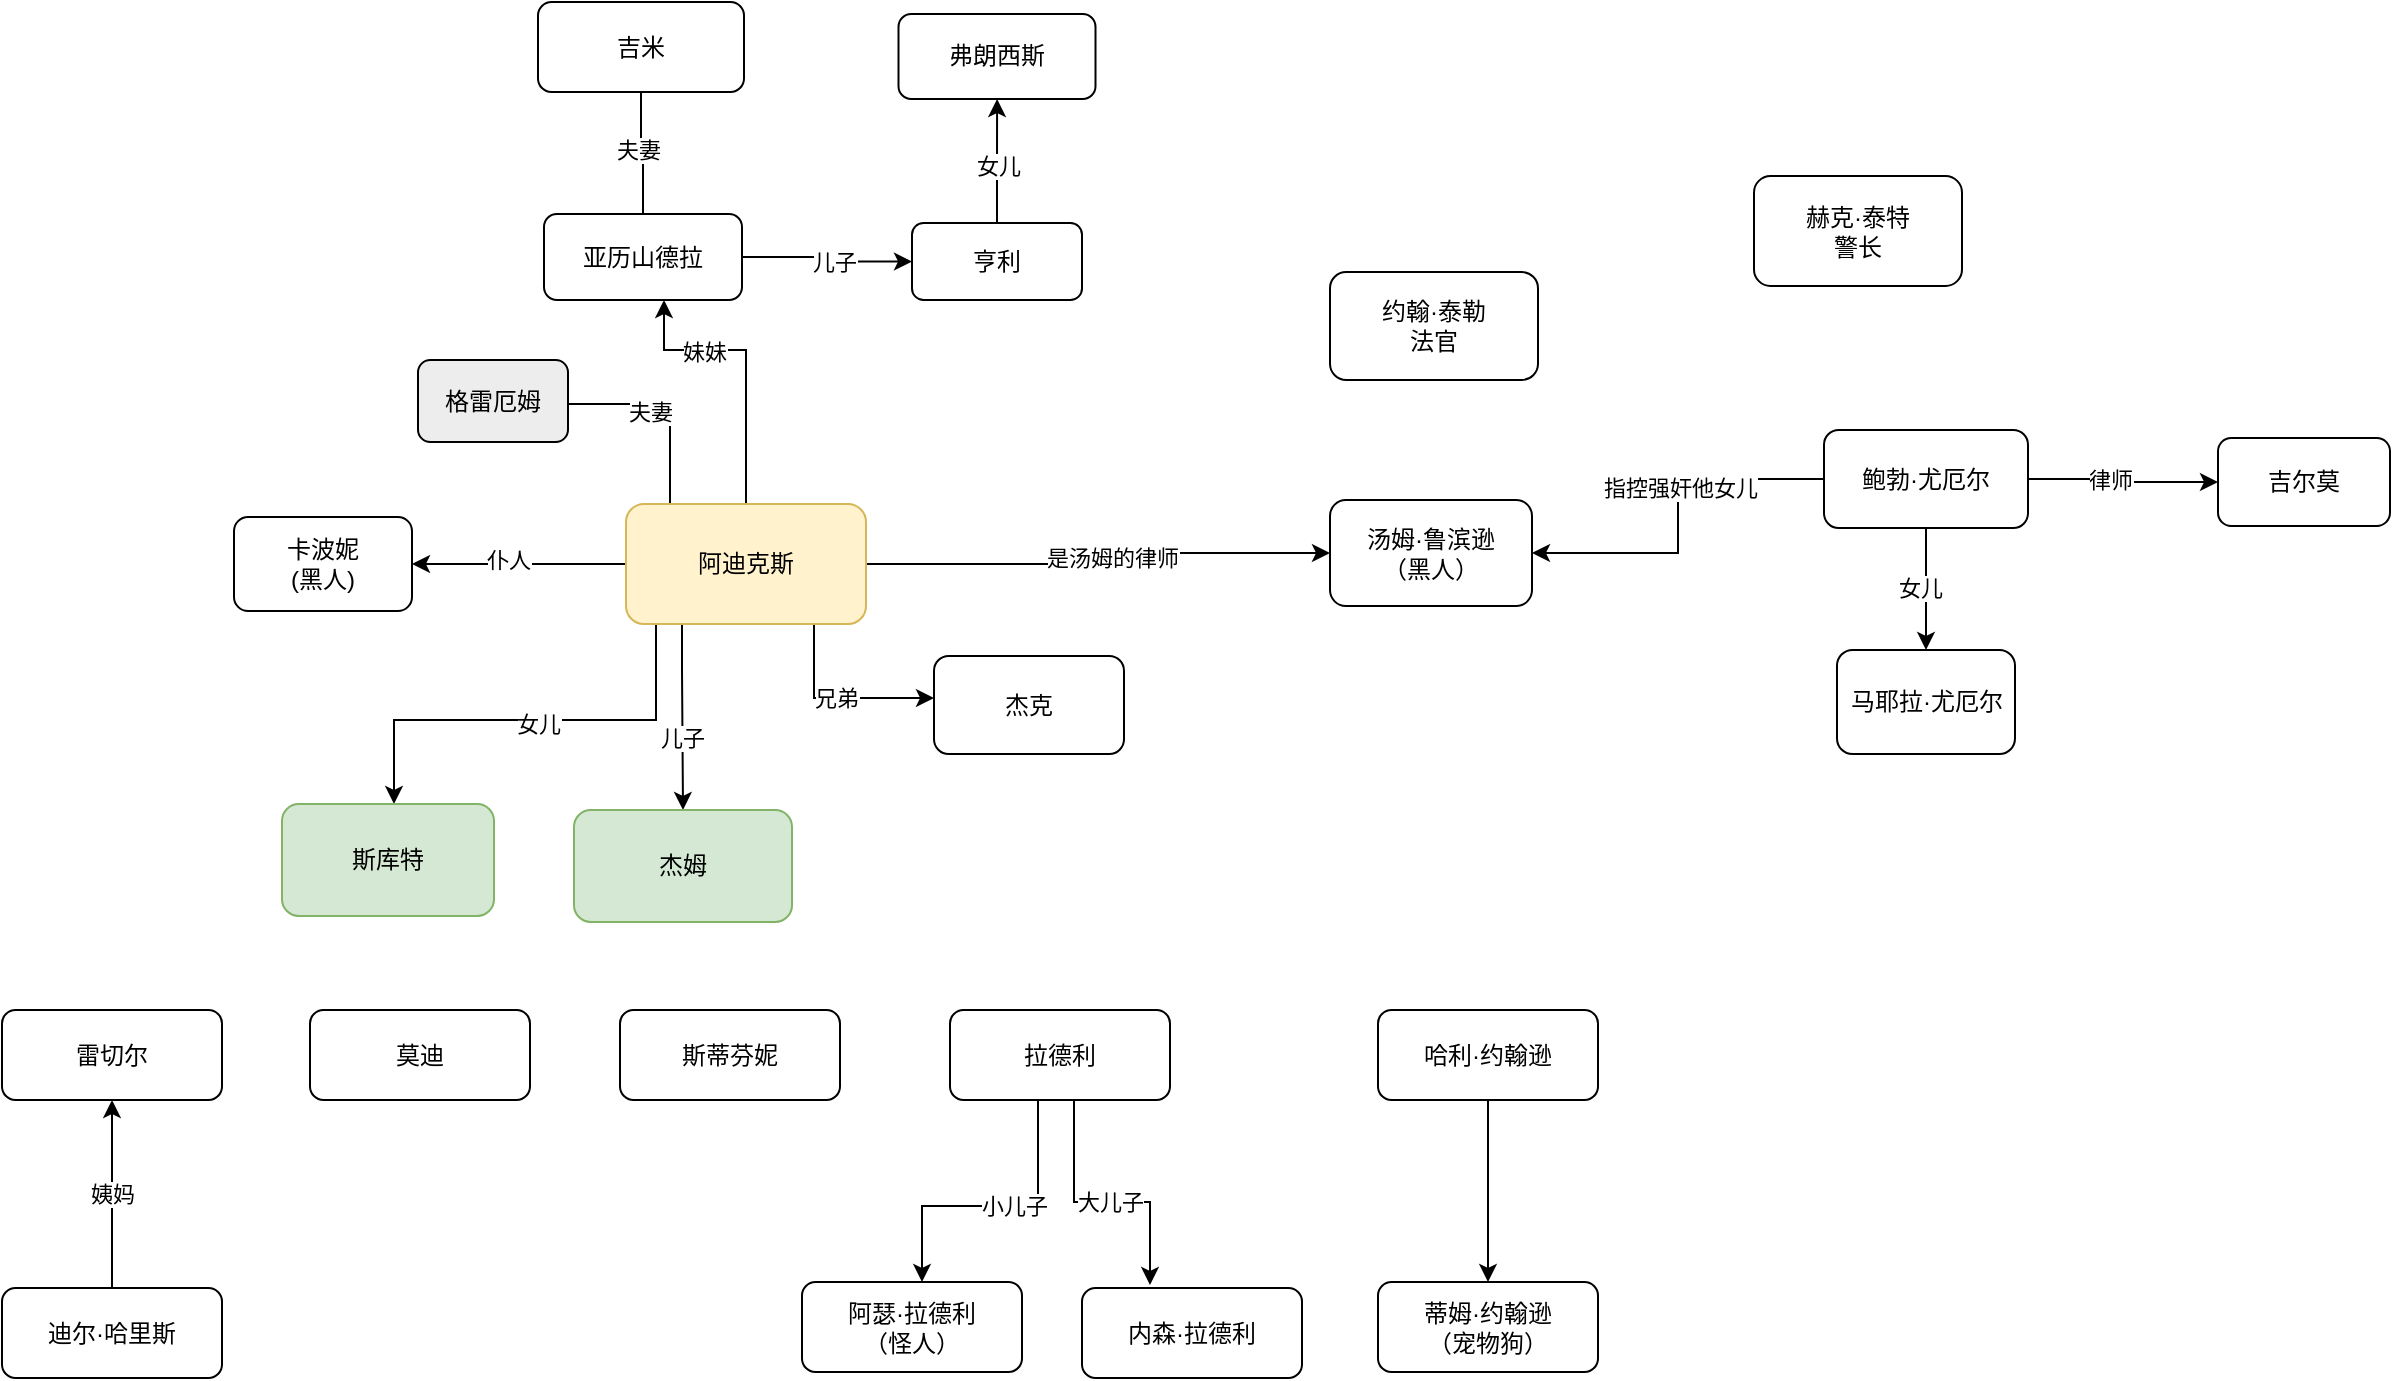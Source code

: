 <mxfile version="17.1.1" type="github">
  <diagram id="kwEa-XvYPqHJNM9P5Y8y" name="Page-1">
    <mxGraphModel dx="2079" dy="808" grid="0" gridSize="10" guides="1" tooltips="1" connect="1" arrows="1" fold="1" page="1" pageScale="1" pageWidth="827" pageHeight="1169" math="0" shadow="0">
      <root>
        <mxCell id="0" />
        <mxCell id="1" parent="0" />
        <mxCell id="xIzXu2N2-aK4Hv0oXQ2q-3" value="" style="edgeStyle=orthogonalEdgeStyle;rounded=0;orthogonalLoop=1;jettySize=auto;html=1;" parent="1" source="xIzXu2N2-aK4Hv0oXQ2q-1" target="xIzXu2N2-aK4Hv0oXQ2q-2" edge="1">
          <mxGeometry relative="1" as="geometry">
            <Array as="points">
              <mxPoint x="224" y="406" />
              <mxPoint x="93" y="406" />
            </Array>
          </mxGeometry>
        </mxCell>
        <mxCell id="xIzXu2N2-aK4Hv0oXQ2q-7" value="女儿" style="edgeLabel;html=1;align=center;verticalAlign=middle;resizable=0;points=[];" parent="xIzXu2N2-aK4Hv0oXQ2q-3" vertex="1" connectable="0">
          <mxGeometry x="-0.025" y="2" relative="1" as="geometry">
            <mxPoint as="offset" />
          </mxGeometry>
        </mxCell>
        <mxCell id="xIzXu2N2-aK4Hv0oXQ2q-5" value="" style="edgeStyle=orthogonalEdgeStyle;rounded=0;orthogonalLoop=1;jettySize=auto;html=1;endArrow=none;endFill=0;" parent="1" source="xIzXu2N2-aK4Hv0oXQ2q-1" target="xIzXu2N2-aK4Hv0oXQ2q-4" edge="1">
          <mxGeometry relative="1" as="geometry">
            <Array as="points">
              <mxPoint x="231" y="248" />
            </Array>
          </mxGeometry>
        </mxCell>
        <mxCell id="xIzXu2N2-aK4Hv0oXQ2q-6" value="夫妻" style="edgeLabel;html=1;align=center;verticalAlign=middle;resizable=0;points=[];" parent="xIzXu2N2-aK4Hv0oXQ2q-5" vertex="1" connectable="0">
          <mxGeometry x="0.25" y="1" relative="1" as="geometry">
            <mxPoint x="3" y="3" as="offset" />
          </mxGeometry>
        </mxCell>
        <mxCell id="xIzXu2N2-aK4Hv0oXQ2q-12" value="" style="edgeStyle=orthogonalEdgeStyle;rounded=0;orthogonalLoop=1;jettySize=auto;html=1;endArrow=classic;endFill=1;" parent="1" source="xIzXu2N2-aK4Hv0oXQ2q-1" target="xIzXu2N2-aK4Hv0oXQ2q-11" edge="1">
          <mxGeometry relative="1" as="geometry">
            <Array as="points">
              <mxPoint x="269" y="221" />
              <mxPoint x="228" y="221" />
            </Array>
          </mxGeometry>
        </mxCell>
        <mxCell id="xIzXu2N2-aK4Hv0oXQ2q-13" value="妹妹" style="edgeLabel;html=1;align=center;verticalAlign=middle;resizable=0;points=[];" parent="xIzXu2N2-aK4Hv0oXQ2q-12" vertex="1" connectable="0">
          <mxGeometry x="-0.406" y="3" relative="1" as="geometry">
            <mxPoint x="-18" y="-34" as="offset" />
          </mxGeometry>
        </mxCell>
        <mxCell id="xIzXu2N2-aK4Hv0oXQ2q-24" value="" style="edgeStyle=orthogonalEdgeStyle;rounded=0;orthogonalLoop=1;jettySize=auto;html=1;endArrow=classic;endFill=1;" parent="1" source="xIzXu2N2-aK4Hv0oXQ2q-1" target="xIzXu2N2-aK4Hv0oXQ2q-23" edge="1">
          <mxGeometry relative="1" as="geometry">
            <Array as="points">
              <mxPoint x="303" y="395" />
            </Array>
          </mxGeometry>
        </mxCell>
        <mxCell id="xIzXu2N2-aK4Hv0oXQ2q-25" value="兄弟" style="edgeLabel;html=1;align=center;verticalAlign=middle;resizable=0;points=[];" parent="xIzXu2N2-aK4Hv0oXQ2q-24" vertex="1" connectable="0">
          <mxGeometry x="0.15" y="-3" relative="1" as="geometry">
            <mxPoint x="-8" y="-3" as="offset" />
          </mxGeometry>
        </mxCell>
        <mxCell id="xIzXu2N2-aK4Hv0oXQ2q-27" style="edgeStyle=orthogonalEdgeStyle;rounded=0;orthogonalLoop=1;jettySize=auto;html=1;entryX=1;entryY=0.5;entryDx=0;entryDy=0;endArrow=classic;endFill=1;" parent="1" source="xIzXu2N2-aK4Hv0oXQ2q-1" target="xIzXu2N2-aK4Hv0oXQ2q-26" edge="1">
          <mxGeometry relative="1" as="geometry" />
        </mxCell>
        <mxCell id="xIzXu2N2-aK4Hv0oXQ2q-28" value="仆人" style="edgeLabel;html=1;align=center;verticalAlign=middle;resizable=0;points=[];" parent="xIzXu2N2-aK4Hv0oXQ2q-27" vertex="1" connectable="0">
          <mxGeometry x="0.103" y="-2" relative="1" as="geometry">
            <mxPoint as="offset" />
          </mxGeometry>
        </mxCell>
        <mxCell id="xIzXu2N2-aK4Hv0oXQ2q-42" style="edgeStyle=orthogonalEdgeStyle;rounded=0;orthogonalLoop=1;jettySize=auto;html=1;entryX=0.5;entryY=0;entryDx=0;entryDy=0;startArrow=none;startFill=0;endArrow=classic;endFill=1;" parent="1" source="xIzXu2N2-aK4Hv0oXQ2q-1" target="xIzXu2N2-aK4Hv0oXQ2q-8" edge="1">
          <mxGeometry relative="1" as="geometry">
            <Array as="points">
              <mxPoint x="237" y="381" />
              <mxPoint x="237" y="381" />
            </Array>
          </mxGeometry>
        </mxCell>
        <mxCell id="xIzXu2N2-aK4Hv0oXQ2q-43" value="儿子" style="edgeLabel;html=1;align=center;verticalAlign=middle;resizable=0;points=[];" parent="xIzXu2N2-aK4Hv0oXQ2q-42" vertex="1" connectable="0">
          <mxGeometry x="0.227" y="-1" relative="1" as="geometry">
            <mxPoint as="offset" />
          </mxGeometry>
        </mxCell>
        <mxCell id="i0vwGdIeo6l2HDmmLLKN-1" style="edgeStyle=orthogonalEdgeStyle;rounded=0;orthogonalLoop=1;jettySize=auto;html=1;" edge="1" parent="1" source="xIzXu2N2-aK4Hv0oXQ2q-1" target="xIzXu2N2-aK4Hv0oXQ2q-41">
          <mxGeometry relative="1" as="geometry" />
        </mxCell>
        <mxCell id="i0vwGdIeo6l2HDmmLLKN-2" value="是汤姆的律师" style="edgeLabel;html=1;align=center;verticalAlign=middle;resizable=0;points=[];" vertex="1" connectable="0" parent="i0vwGdIeo6l2HDmmLLKN-1">
          <mxGeometry x="0.082" y="-2" relative="1" as="geometry">
            <mxPoint as="offset" />
          </mxGeometry>
        </mxCell>
        <mxCell id="xIzXu2N2-aK4Hv0oXQ2q-1" value="阿迪克斯" style="rounded=1;whiteSpace=wrap;html=1;fillColor=#fff2cc;strokeColor=#d6b656;" parent="1" vertex="1">
          <mxGeometry x="209" y="298" width="120" height="60" as="geometry" />
        </mxCell>
        <mxCell id="xIzXu2N2-aK4Hv0oXQ2q-2" value="斯库特" style="rounded=1;whiteSpace=wrap;html=1;fillColor=#d5e8d4;strokeColor=#82b366;" parent="1" vertex="1">
          <mxGeometry x="37" y="448" width="106" height="56" as="geometry" />
        </mxCell>
        <mxCell id="xIzXu2N2-aK4Hv0oXQ2q-4" value="格雷厄姆" style="rounded=1;whiteSpace=wrap;html=1;fillColor=#EDEDED;" parent="1" vertex="1">
          <mxGeometry x="105" y="226" width="75" height="41" as="geometry" />
        </mxCell>
        <mxCell id="xIzXu2N2-aK4Hv0oXQ2q-8" value="杰姆" style="rounded=1;whiteSpace=wrap;html=1;fillColor=#d5e8d4;strokeColor=#82b366;" parent="1" vertex="1">
          <mxGeometry x="183" y="451" width="109" height="56" as="geometry" />
        </mxCell>
        <mxCell id="xIzXu2N2-aK4Hv0oXQ2q-15" value="" style="edgeStyle=orthogonalEdgeStyle;rounded=0;orthogonalLoop=1;jettySize=auto;html=1;endArrow=none;endFill=0;" parent="1" source="xIzXu2N2-aK4Hv0oXQ2q-11" target="xIzXu2N2-aK4Hv0oXQ2q-14" edge="1">
          <mxGeometry relative="1" as="geometry" />
        </mxCell>
        <mxCell id="xIzXu2N2-aK4Hv0oXQ2q-16" value="夫妻" style="edgeLabel;html=1;align=center;verticalAlign=middle;resizable=0;points=[];" parent="xIzXu2N2-aK4Hv0oXQ2q-15" vertex="1" connectable="0">
          <mxGeometry x="0.1" y="1" relative="1" as="geometry">
            <mxPoint x="-1" y="1" as="offset" />
          </mxGeometry>
        </mxCell>
        <mxCell id="i0vwGdIeo6l2HDmmLLKN-7" style="edgeStyle=orthogonalEdgeStyle;rounded=0;orthogonalLoop=1;jettySize=auto;html=1;" edge="1" parent="1" source="xIzXu2N2-aK4Hv0oXQ2q-11" target="xIzXu2N2-aK4Hv0oXQ2q-17">
          <mxGeometry relative="1" as="geometry" />
        </mxCell>
        <mxCell id="i0vwGdIeo6l2HDmmLLKN-8" value="儿子" style="edgeLabel;html=1;align=center;verticalAlign=middle;resizable=0;points=[];" vertex="1" connectable="0" parent="i0vwGdIeo6l2HDmmLLKN-7">
          <mxGeometry y="3" relative="1" as="geometry">
            <mxPoint y="1" as="offset" />
          </mxGeometry>
        </mxCell>
        <mxCell id="xIzXu2N2-aK4Hv0oXQ2q-11" value="亚历山德拉" style="rounded=1;whiteSpace=wrap;html=1;" parent="1" vertex="1">
          <mxGeometry x="168" y="153" width="99" height="43" as="geometry" />
        </mxCell>
        <mxCell id="xIzXu2N2-aK4Hv0oXQ2q-14" value="吉米" style="rounded=1;whiteSpace=wrap;html=1;" parent="1" vertex="1">
          <mxGeometry x="165" y="47" width="103" height="45" as="geometry" />
        </mxCell>
        <mxCell id="xIzXu2N2-aK4Hv0oXQ2q-21" value="" style="edgeStyle=orthogonalEdgeStyle;rounded=0;orthogonalLoop=1;jettySize=auto;html=1;endArrow=classic;endFill=1;" parent="1" source="xIzXu2N2-aK4Hv0oXQ2q-17" target="xIzXu2N2-aK4Hv0oXQ2q-20" edge="1">
          <mxGeometry relative="1" as="geometry" />
        </mxCell>
        <mxCell id="xIzXu2N2-aK4Hv0oXQ2q-22" value="女儿" style="edgeLabel;html=1;align=center;verticalAlign=middle;resizable=0;points=[];" parent="xIzXu2N2-aK4Hv0oXQ2q-21" vertex="1" connectable="0">
          <mxGeometry x="-0.229" y="-3" relative="1" as="geometry">
            <mxPoint x="-3" y="-5" as="offset" />
          </mxGeometry>
        </mxCell>
        <mxCell id="xIzXu2N2-aK4Hv0oXQ2q-17" value="亨利" style="rounded=1;whiteSpace=wrap;html=1;" parent="1" vertex="1">
          <mxGeometry x="352" y="157.5" width="85" height="38.5" as="geometry" />
        </mxCell>
        <mxCell id="xIzXu2N2-aK4Hv0oXQ2q-20" value="弗朗西斯" style="rounded=1;whiteSpace=wrap;html=1;" parent="1" vertex="1">
          <mxGeometry x="345.25" y="53" width="98.5" height="42.5" as="geometry" />
        </mxCell>
        <mxCell id="xIzXu2N2-aK4Hv0oXQ2q-23" value="杰克" style="rounded=1;whiteSpace=wrap;html=1;" parent="1" vertex="1">
          <mxGeometry x="363" y="374" width="95" height="49" as="geometry" />
        </mxCell>
        <mxCell id="xIzXu2N2-aK4Hv0oXQ2q-26" value="卡波妮&lt;br&gt;(黑人)" style="rounded=1;whiteSpace=wrap;html=1;fillColor=#FFFFFF;" parent="1" vertex="1">
          <mxGeometry x="13" y="304.5" width="89" height="47" as="geometry" />
        </mxCell>
        <mxCell id="xIzXu2N2-aK4Hv0oXQ2q-31" value="姨妈" style="edgeStyle=orthogonalEdgeStyle;rounded=0;orthogonalLoop=1;jettySize=auto;html=1;endArrow=none;endFill=0;startArrow=classic;startFill=1;" parent="1" source="xIzXu2N2-aK4Hv0oXQ2q-29" target="xIzXu2N2-aK4Hv0oXQ2q-30" edge="1">
          <mxGeometry relative="1" as="geometry" />
        </mxCell>
        <mxCell id="xIzXu2N2-aK4Hv0oXQ2q-29" value="雷切尔" style="rounded=1;whiteSpace=wrap;html=1;" parent="1" vertex="1">
          <mxGeometry x="-103" y="551" width="110" height="45" as="geometry" />
        </mxCell>
        <mxCell id="xIzXu2N2-aK4Hv0oXQ2q-30" value="迪尔·哈里斯" style="rounded=1;whiteSpace=wrap;html=1;" parent="1" vertex="1">
          <mxGeometry x="-103" y="690" width="110" height="45" as="geometry" />
        </mxCell>
        <mxCell id="xIzXu2N2-aK4Hv0oXQ2q-32" value="莫迪" style="rounded=1;whiteSpace=wrap;html=1;" parent="1" vertex="1">
          <mxGeometry x="51" y="551" width="110" height="45" as="geometry" />
        </mxCell>
        <mxCell id="xIzXu2N2-aK4Hv0oXQ2q-35" value="" style="edgeStyle=orthogonalEdgeStyle;rounded=0;orthogonalLoop=1;jettySize=auto;html=1;startArrow=none;startFill=0;endArrow=classic;endFill=1;" parent="1" source="xIzXu2N2-aK4Hv0oXQ2q-33" target="xIzXu2N2-aK4Hv0oXQ2q-34" edge="1">
          <mxGeometry relative="1" as="geometry">
            <Array as="points">
              <mxPoint x="415" y="649" />
              <mxPoint x="357" y="649" />
            </Array>
          </mxGeometry>
        </mxCell>
        <mxCell id="xIzXu2N2-aK4Hv0oXQ2q-38" value="小儿子" style="edgeLabel;html=1;align=center;verticalAlign=middle;resizable=0;points=[];" parent="xIzXu2N2-aK4Hv0oXQ2q-35" vertex="1" connectable="0">
          <mxGeometry x="-0.16" y="3" relative="1" as="geometry">
            <mxPoint x="-3" y="-3" as="offset" />
          </mxGeometry>
        </mxCell>
        <mxCell id="xIzXu2N2-aK4Hv0oXQ2q-39" style="edgeStyle=orthogonalEdgeStyle;rounded=0;orthogonalLoop=1;jettySize=auto;html=1;entryX=0.318;entryY=-0.033;entryDx=0;entryDy=0;startArrow=none;startFill=0;endArrow=classic;endFill=1;entryPerimeter=0;" parent="1" source="xIzXu2N2-aK4Hv0oXQ2q-33" target="xIzXu2N2-aK4Hv0oXQ2q-37" edge="1">
          <mxGeometry relative="1" as="geometry">
            <Array as="points">
              <mxPoint x="433" y="647" />
              <mxPoint x="471" y="647" />
            </Array>
          </mxGeometry>
        </mxCell>
        <mxCell id="xIzXu2N2-aK4Hv0oXQ2q-40" value="大儿子" style="edgeLabel;html=1;align=center;verticalAlign=middle;resizable=0;points=[];" parent="xIzXu2N2-aK4Hv0oXQ2q-39" vertex="1" connectable="0">
          <mxGeometry x="0.241" y="4" relative="1" as="geometry">
            <mxPoint x="-13" y="4" as="offset" />
          </mxGeometry>
        </mxCell>
        <mxCell id="xIzXu2N2-aK4Hv0oXQ2q-33" value="拉德利" style="rounded=1;whiteSpace=wrap;html=1;" parent="1" vertex="1">
          <mxGeometry x="371" y="551" width="110" height="45" as="geometry" />
        </mxCell>
        <mxCell id="xIzXu2N2-aK4Hv0oXQ2q-34" value="阿瑟·拉德利&lt;br&gt;（怪人）" style="rounded=1;whiteSpace=wrap;html=1;" parent="1" vertex="1">
          <mxGeometry x="297" y="687" width="110" height="45" as="geometry" />
        </mxCell>
        <mxCell id="xIzXu2N2-aK4Hv0oXQ2q-37" value="内森·拉德利" style="rounded=1;whiteSpace=wrap;html=1;" parent="1" vertex="1">
          <mxGeometry x="437" y="690" width="110" height="45" as="geometry" />
        </mxCell>
        <mxCell id="xIzXu2N2-aK4Hv0oXQ2q-41" value="汤姆·鲁滨逊&lt;br&gt;（黑人）" style="rounded=1;whiteSpace=wrap;html=1;" parent="1" vertex="1">
          <mxGeometry x="561" y="296" width="101" height="53" as="geometry" />
        </mxCell>
        <mxCell id="xIzXu2N2-aK4Hv0oXQ2q-47" value="" style="edgeStyle=orthogonalEdgeStyle;rounded=0;orthogonalLoop=1;jettySize=auto;html=1;startArrow=none;startFill=0;endArrow=classic;endFill=1;" parent="1" source="xIzXu2N2-aK4Hv0oXQ2q-44" target="xIzXu2N2-aK4Hv0oXQ2q-46" edge="1">
          <mxGeometry relative="1" as="geometry" />
        </mxCell>
        <mxCell id="xIzXu2N2-aK4Hv0oXQ2q-44" value="哈利·约翰逊" style="rounded=1;whiteSpace=wrap;html=1;" parent="1" vertex="1">
          <mxGeometry x="585" y="551" width="110" height="45" as="geometry" />
        </mxCell>
        <mxCell id="xIzXu2N2-aK4Hv0oXQ2q-45" value="斯蒂芬妮" style="rounded=1;whiteSpace=wrap;html=1;" parent="1" vertex="1">
          <mxGeometry x="206" y="551" width="110" height="45" as="geometry" />
        </mxCell>
        <mxCell id="xIzXu2N2-aK4Hv0oXQ2q-46" value="蒂姆·约翰逊&lt;br&gt;（宠物狗）" style="rounded=1;whiteSpace=wrap;html=1;" parent="1" vertex="1">
          <mxGeometry x="585" y="687" width="110" height="45" as="geometry" />
        </mxCell>
        <mxCell id="i0vwGdIeo6l2HDmmLLKN-5" style="edgeStyle=orthogonalEdgeStyle;rounded=0;orthogonalLoop=1;jettySize=auto;html=1;entryX=1;entryY=0.5;entryDx=0;entryDy=0;" edge="1" parent="1" source="i0vwGdIeo6l2HDmmLLKN-3" target="xIzXu2N2-aK4Hv0oXQ2q-41">
          <mxGeometry relative="1" as="geometry" />
        </mxCell>
        <mxCell id="i0vwGdIeo6l2HDmmLLKN-6" value="指控强奸他女儿" style="edgeLabel;html=1;align=center;verticalAlign=middle;resizable=0;points=[];" vertex="1" connectable="0" parent="i0vwGdIeo6l2HDmmLLKN-5">
          <mxGeometry x="-0.17" y="1" relative="1" as="geometry">
            <mxPoint y="1" as="offset" />
          </mxGeometry>
        </mxCell>
        <mxCell id="i0vwGdIeo6l2HDmmLLKN-12" value="" style="edgeStyle=orthogonalEdgeStyle;rounded=0;orthogonalLoop=1;jettySize=auto;html=1;" edge="1" parent="1" source="i0vwGdIeo6l2HDmmLLKN-3" target="i0vwGdIeo6l2HDmmLLKN-11">
          <mxGeometry relative="1" as="geometry" />
        </mxCell>
        <mxCell id="i0vwGdIeo6l2HDmmLLKN-13" value="律师" style="edgeLabel;html=1;align=center;verticalAlign=middle;resizable=0;points=[];" vertex="1" connectable="0" parent="i0vwGdIeo6l2HDmmLLKN-12">
          <mxGeometry x="-0.163" relative="1" as="geometry">
            <mxPoint as="offset" />
          </mxGeometry>
        </mxCell>
        <mxCell id="i0vwGdIeo6l2HDmmLLKN-15" value="" style="edgeStyle=orthogonalEdgeStyle;rounded=0;orthogonalLoop=1;jettySize=auto;html=1;" edge="1" parent="1" source="i0vwGdIeo6l2HDmmLLKN-3" target="i0vwGdIeo6l2HDmmLLKN-14">
          <mxGeometry relative="1" as="geometry" />
        </mxCell>
        <mxCell id="i0vwGdIeo6l2HDmmLLKN-16" value="女儿" style="edgeLabel;html=1;align=center;verticalAlign=middle;resizable=0;points=[];" vertex="1" connectable="0" parent="i0vwGdIeo6l2HDmmLLKN-15">
          <mxGeometry x="-0.066" y="-3" relative="1" as="geometry">
            <mxPoint y="1" as="offset" />
          </mxGeometry>
        </mxCell>
        <mxCell id="i0vwGdIeo6l2HDmmLLKN-3" value="鲍勃·尤厄尔" style="rounded=1;whiteSpace=wrap;html=1;" vertex="1" parent="1">
          <mxGeometry x="808" y="261" width="102" height="49" as="geometry" />
        </mxCell>
        <mxCell id="i0vwGdIeo6l2HDmmLLKN-9" value="约翰·泰勒&lt;br&gt;法官" style="rounded=1;whiteSpace=wrap;html=1;" vertex="1" parent="1">
          <mxGeometry x="561" y="182" width="104" height="54" as="geometry" />
        </mxCell>
        <mxCell id="i0vwGdIeo6l2HDmmLLKN-10" value="赫克·泰特&lt;br&gt;警长" style="rounded=1;whiteSpace=wrap;html=1;" vertex="1" parent="1">
          <mxGeometry x="773" y="134" width="104" height="55" as="geometry" />
        </mxCell>
        <mxCell id="i0vwGdIeo6l2HDmmLLKN-11" value="吉尔莫" style="rounded=1;whiteSpace=wrap;html=1;" vertex="1" parent="1">
          <mxGeometry x="1005" y="265" width="86" height="44" as="geometry" />
        </mxCell>
        <mxCell id="i0vwGdIeo6l2HDmmLLKN-14" value="马耶拉·尤厄尔" style="rounded=1;whiteSpace=wrap;html=1;" vertex="1" parent="1">
          <mxGeometry x="814.5" y="371" width="89" height="52" as="geometry" />
        </mxCell>
      </root>
    </mxGraphModel>
  </diagram>
</mxfile>
